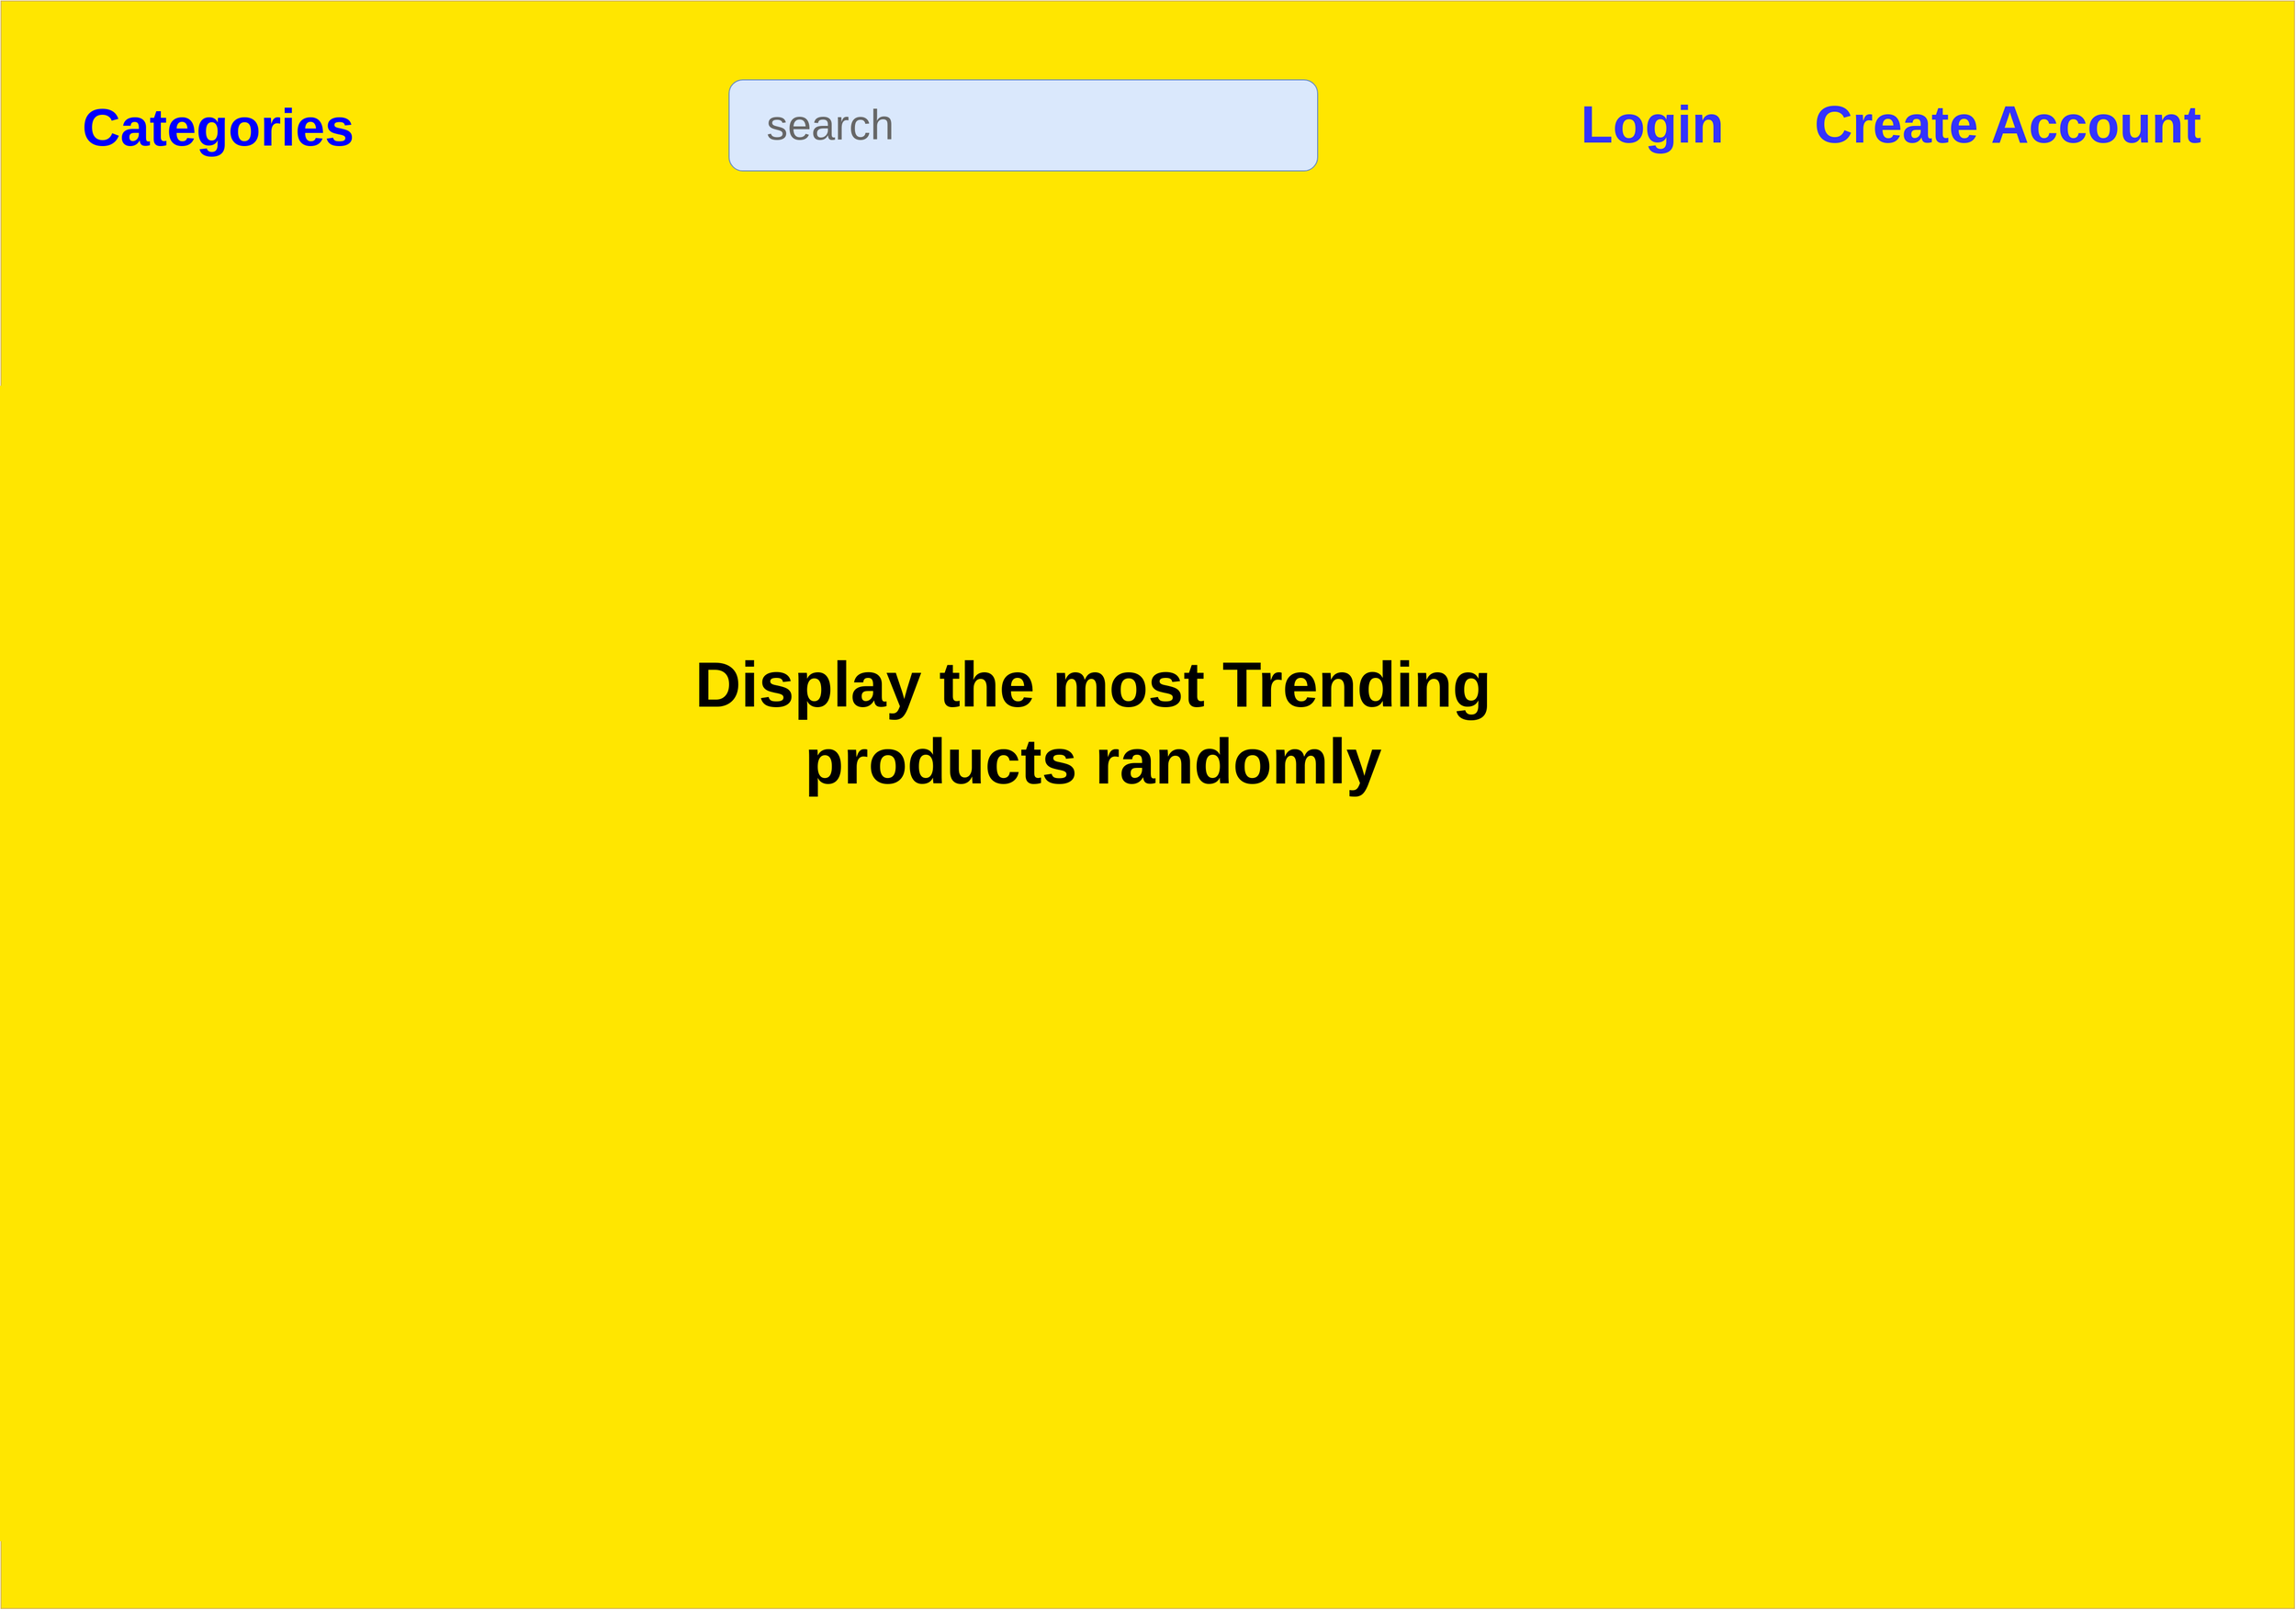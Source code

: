 <mxfile version="24.7.6" pages="6">
  <diagram name="Main Interface" id="EbF2326kZMwRx8eMUAS_">
    <mxGraphModel dx="2570" dy="1687" grid="1" gridSize="6" guides="1" tooltips="1" connect="1" arrows="1" fold="1" page="1" pageScale="1" pageWidth="2336" pageHeight="1654" background="none" math="0" shadow="0">
      <root>
        <mxCell id="0" />
        <mxCell id="1" parent="0" />
        <mxCell id="XUUatiIXPWmPjCgq8tIr-1" value="" style="rounded=0;whiteSpace=wrap;html=1;fillColor=#FFE600;strokeColor=#d6b656;" vertex="1" parent="1">
          <mxGeometry x="36" y="24" width="2268" height="1590" as="geometry" />
        </mxCell>
        <UserObject label="&lt;font style=&quot;font-size: 52px;&quot;&gt;&lt;b&gt;&lt;font color=&quot;#0000ff&quot;&gt;Categories&lt;/font&gt;&amp;nbsp;&lt;/b&gt;&lt;/font&gt;" link="data:page/id,dKbsvRLaDiI6NOuDRI-P" id="xzuJ9RJnWOzTokdqVB3_-2">
          <mxCell style="text;html=1;align=center;verticalAlign=middle;whiteSpace=wrap;rounded=0;" vertex="1" parent="1">
            <mxGeometry x="93" y="74" width="330" height="150" as="geometry" />
          </mxCell>
        </UserObject>
        <mxCell id="xzuJ9RJnWOzTokdqVB3_-3" value="&lt;font style=&quot;font-size: 63px;&quot;&gt;&lt;b&gt;Display the most Trending products randomly&lt;/b&gt;&lt;/font&gt;" style="text;html=1;align=center;verticalAlign=middle;whiteSpace=wrap;rounded=0;" vertex="1" parent="1">
          <mxGeometry x="696" y="612" width="840" height="252" as="geometry" />
        </mxCell>
        <UserObject label="&lt;span style=&quot;font-size: 52px;&quot;&gt;&lt;b&gt;&lt;font color=&quot;#3333ff&quot;&gt;Login&lt;span style=&quot;white-space: pre;&quot;&gt;&#x9;&lt;/span&gt;Create Account&lt;/font&gt;&lt;/b&gt;&lt;/span&gt;" link="data:page/id,59rd_4bV0ZtgQvLaxmSP" id="xzuJ9RJnWOzTokdqVB3_-4">
          <mxCell style="text;html=1;align=center;verticalAlign=middle;whiteSpace=wrap;rounded=0;" vertex="1" parent="1">
            <mxGeometry x="1542" y="60" width="726" height="172" as="geometry" />
          </mxCell>
        </UserObject>
        <UserObject label="&lt;font color=&quot;#666666&quot; style=&quot;font-size: 42px;&quot;&gt;&amp;nbsp; &amp;nbsp;search&lt;/font&gt;" link="data:page/id,WPZn62eoKK8UrivS1Dtk" id="6lLXzWwEAh-M-BNG1uh3-1">
          <mxCell style="rounded=1;whiteSpace=wrap;html=1;align=left;fillColor=#dae8fc;strokeColor=#6c8ebf;" vertex="1" parent="1">
            <mxGeometry x="756" y="102" width="582" height="90" as="geometry" />
          </mxCell>
        </UserObject>
      </root>
    </mxGraphModel>
  </diagram>
  <diagram id="dKbsvRLaDiI6NOuDRI-P" name="Categories dialog">
    <mxGraphModel dx="1101" dy="723" grid="1" gridSize="10" guides="1" tooltips="1" connect="1" arrows="1" fold="1" page="1" pageScale="1" pageWidth="827" pageHeight="583" background="#D5E8D4" math="0" shadow="0">
      <root>
        <mxCell id="0" />
        <mxCell id="1" parent="0" />
        <UserObject label="&lt;h1 style=&quot;margin-top: 0px;&quot;&gt;&lt;u&gt;Categories to search in:&lt;/u&gt;&lt;/h1&gt;&lt;div&gt;&lt;u&gt;&lt;br&gt;&lt;/u&gt;&lt;/div&gt;&lt;p style=&quot;font-size: 18px;&quot;&gt;&lt;font color=&quot;#0000ff&quot; style=&quot;font-size: 18px;&quot;&gt;&lt;b&gt;Fresh &amp;amp; Frozen Food&lt;/b&gt;&lt;/font&gt;&lt;/p&gt;&lt;p style=&quot;font-size: 18px;&quot;&gt;&lt;font color=&quot;#0000ff&quot; style=&quot;font-size: 18px;&quot;&gt;&lt;b&gt;Fruits &amp;amp; Vegetables&lt;/b&gt;&lt;/font&gt;&lt;/p&gt;&lt;p style=&quot;font-size: 18px;&quot;&gt;&lt;font color=&quot;#0000ff&quot; style=&quot;font-size: 18px;&quot;&gt;&lt;b&gt;Bakery&lt;/b&gt;&lt;/font&gt;&lt;/p&gt;&lt;p style=&quot;font-size: 18px;&quot;&gt;&lt;font color=&quot;#0000ff&quot; style=&quot;font-size: 18px;&quot;&gt;&lt;b&gt;Pet Supplies&lt;/b&gt;&lt;/font&gt;&lt;/p&gt;&lt;p style=&quot;font-size: 18px;&quot;&gt;&lt;font color=&quot;#0000ff&quot; style=&quot;font-size: 18px;&quot;&gt;&lt;b&gt;Electronics &amp;amp; Appliances (Smartphones, Laptops, Wearables, ...........)&lt;/b&gt;&lt;/font&gt;&lt;/p&gt;&lt;p style=&quot;font-size: 18px;&quot;&gt;&lt;font color=&quot;#0000ff&quot; style=&quot;font-size: 18px;&quot;&gt;&lt;b&gt;Toys&lt;br&gt;Home Supplies&lt;/b&gt;&lt;/font&gt;&lt;/p&gt;&lt;p style=&quot;font-size: 18px;&quot;&gt;&lt;font color=&quot;#0000ff&quot; style=&quot;font-size: 18px;&quot;&gt;&lt;b&gt;Health &amp;amp; Self Care&lt;/b&gt;&lt;/font&gt;&lt;/p&gt;&lt;p style=&quot;font-size: 18px;&quot;&gt;&lt;font color=&quot;#0000ff&quot; style=&quot;font-size: 18px;&quot;&gt;&lt;b&gt;Accessories&lt;/b&gt;&lt;/font&gt;&lt;/p&gt;&lt;p style=&quot;font-size: 18px;&quot;&gt;&lt;font color=&quot;#0000ff&quot; style=&quot;font-size: 18px;&quot;&gt;&lt;b&gt;Others&lt;/b&gt;&lt;/font&gt;&lt;/p&gt;" link="data:page/id,WPZn62eoKK8UrivS1Dtk" id="-Ppr0EqFzanmULK4oDfG-3">
          <mxCell style="text;html=1;whiteSpace=wrap;overflow=hidden;rounded=0;align=center;" vertex="1" parent="1">
            <mxGeometry x="90" y="30" width="650" height="460" as="geometry" />
          </mxCell>
        </UserObject>
        <mxCell id="_VyvChreIAl1zk_a2Ed4-1" value="&lt;b&gt;&lt;font color=&quot;#994c00&quot; style=&quot;font-size: 13px;&quot;&gt;Note: for each Category , display the items in this category ordered by the most selling products (or ordered by user)&lt;/font&gt;&lt;/b&gt;" style="text;html=1;align=center;verticalAlign=middle;whiteSpace=wrap;rounded=0;" vertex="1" parent="1">
          <mxGeometry x="20" y="500" width="760" height="60" as="geometry" />
        </mxCell>
      </root>
    </mxGraphModel>
  </diagram>
  <diagram id="59rd_4bV0ZtgQvLaxmSP" name="Login dialog">
    <mxGraphModel dx="532" dy="349" grid="1" gridSize="6" guides="1" tooltips="1" connect="1" arrows="1" fold="1" page="1" pageScale="1" pageWidth="400" pageHeight="420" background="#D4E1F5" math="0" shadow="0">
      <root>
        <mxCell id="0" />
        <mxCell id="1" parent="0" />
        <mxCell id="x1iLHMzqx-KYeWFBfRGT-2" value="" style="rounded=1;whiteSpace=wrap;html=1;" vertex="1" parent="1">
          <mxGeometry x="110" y="168" width="180" height="24" as="geometry" />
        </mxCell>
        <mxCell id="x1iLHMzqx-KYeWFBfRGT-3" value="" style="rounded=1;whiteSpace=wrap;html=1;" vertex="1" parent="1">
          <mxGeometry x="110" y="210" width="180" height="24" as="geometry" />
        </mxCell>
        <mxCell id="rf-HVW4D9Cupzn0DavtZ-1" value="&lt;font color=&quot;#808080&quot; style=&quot;font-size: 11px;&quot;&gt;Enter Username&amp;nbsp;&lt;/font&gt;" style="text;html=1;align=center;verticalAlign=middle;whiteSpace=wrap;rounded=0;" vertex="1" parent="1">
          <mxGeometry x="126" y="168" width="144" height="24" as="geometry" />
        </mxCell>
        <mxCell id="rf-HVW4D9Cupzn0DavtZ-2" value="&lt;font color=&quot;#666666&quot; style=&quot;font-size: 11px;&quot;&gt;Enter Password&amp;nbsp;&lt;/font&gt;" style="text;html=1;align=center;verticalAlign=middle;whiteSpace=wrap;rounded=0;" vertex="1" parent="1">
          <mxGeometry x="128" y="210" width="144" height="24" as="geometry" />
        </mxCell>
        <mxCell id="rf-HVW4D9Cupzn0DavtZ-3" value="&lt;b&gt;Login or create account page&lt;/b&gt;" style="text;html=1;align=center;verticalAlign=middle;whiteSpace=wrap;rounded=0;" vertex="1" parent="1">
          <mxGeometry x="128" y="60" width="150" height="48" as="geometry" />
        </mxCell>
        <UserObject label="&lt;span style=&quot;color: rgb(0, 0, 255);&quot;&gt;Submit&lt;/span&gt;" id="rf-HVW4D9Cupzn0DavtZ-4">
          <mxCell style="rounded=1;whiteSpace=wrap;html=1;" vertex="1" parent="1">
            <mxGeometry x="173" y="282" width="54" height="24" as="geometry" />
          </mxCell>
        </UserObject>
      </root>
    </mxGraphModel>
  </diagram>
  <diagram id="WPZn62eoKK8UrivS1Dtk" name="Items Display">
    <mxGraphModel dx="1542" dy="1012" grid="1" gridSize="6" guides="1" tooltips="1" connect="1" arrows="1" fold="1" page="1" pageScale="1" pageWidth="1169" pageHeight="827" background="#FFF4C3" math="0" shadow="0">
      <root>
        <mxCell id="0" />
        <mxCell id="1" parent="0" />
        <mxCell id="tSSSgCkePqcqIxtd7b1e-1" value="Filter by&amp;nbsp;" style="rounded=0;whiteSpace=wrap;html=1;" vertex="1" parent="1">
          <mxGeometry x="24" y="12" width="1128" height="84" as="geometry" />
        </mxCell>
      </root>
    </mxGraphModel>
  </diagram>
  <diagram id="pFgOeBAD-N0XeRKWl_8A" name="Specific Item Display">
    <mxGraphModel dx="907" dy="595" grid="1" gridSize="6" guides="1" tooltips="1" connect="1" arrows="1" fold="1" page="1" pageScale="1" pageWidth="827" pageHeight="583" background="#D4E1F5" math="0" shadow="0">
      <root>
        <mxCell id="0" />
        <mxCell id="1" parent="0" />
        <mxCell id="TpgmQ5fFr3FhhFVrTgOk-1" value="&lt;font color=&quot;#ffffff&quot; style=&quot;font-size: 42px;&quot;&gt;&lt;b&gt;Image&lt;/b&gt;&lt;/font&gt;" style="rounded=0;whiteSpace=wrap;html=1;fillColor=#d80073;strokeColor=#A50040;fontColor=#ffffff;" vertex="1" parent="1">
          <mxGeometry x="41" y="20" width="228" height="252" as="geometry" />
        </mxCell>
        <mxCell id="TpgmQ5fFr3FhhFVrTgOk-2" value="&lt;font style=&quot;font-size: 35px;&quot;&gt;&lt;b style=&quot;&quot;&gt;Name&lt;/b&gt;&lt;/font&gt;&lt;div style=&quot;font-size: 35px;&quot;&gt;&lt;font style=&quot;font-size: 35px;&quot;&gt;&lt;b style=&quot;&quot;&gt;Price&lt;span style=&quot;white-space: pre;&quot;&gt;&#x9;&lt;span style=&quot;white-space: pre;&quot;&gt;&#x9;&lt;/span&gt;&lt;/span&gt;EGP&lt;/b&gt;&lt;/font&gt;&lt;/div&gt;&lt;div style=&quot;font-size: 35px;&quot;&gt;&lt;b&gt;&lt;font style=&quot;font-size: 35px;&quot;&gt;Company&lt;/font&gt;&lt;/b&gt;&lt;/div&gt;&lt;div style=&quot;font-size: 35px;&quot;&gt;&lt;b&gt;&lt;font style=&quot;font-size: 35px;&quot;&gt;Discount&lt;/font&gt;&lt;/b&gt;&lt;/div&gt;&lt;div style=&quot;font-size: 35px;&quot;&gt;&lt;b style=&quot;&quot;&gt;&lt;font style=&quot;font-size: 35px;&quot;&gt;Available remaining&amp;nbsp;&lt;/font&gt;&lt;/b&gt;&lt;/div&gt;" style="text;html=1;align=left;verticalAlign=middle;whiteSpace=wrap;rounded=0;" vertex="1" parent="1">
          <mxGeometry x="288" y="20" width="474" height="244" as="geometry" />
        </mxCell>
        <mxCell id="TpgmQ5fFr3FhhFVrTgOk-3" value="&lt;font size=&quot;1&quot; style=&quot;&quot;&gt;&lt;b style=&quot;font-size: 40px;&quot;&gt;Description&lt;/b&gt;&lt;/font&gt;" style="rounded=0;whiteSpace=wrap;html=1;fillColor=#dae8fc;strokeColor=#6c8ebf;" vertex="1" parent="1">
          <mxGeometry x="42" y="360" width="738" height="204" as="geometry" />
        </mxCell>
        <mxCell id="TpgmQ5fFr3FhhFVrTgOk-4" value="&lt;font size=&quot;1&quot; style=&quot;&quot;&gt;&lt;b style=&quot;font-size: 30px;&quot;&gt;Rate&lt;/b&gt;&lt;/font&gt;" style="text;html=1;align=center;verticalAlign=middle;whiteSpace=wrap;rounded=0;" vertex="1" parent="1">
          <mxGeometry x="86" y="272" width="142" height="58" as="geometry" />
        </mxCell>
      </root>
    </mxGraphModel>
  </diagram>
  <diagram id="BgCEZD6uOb7x0Q_nauwx" name="User Profile">
    <mxGraphModel dx="907" dy="595" grid="1" gridSize="6" guides="1" tooltips="1" connect="1" arrows="1" fold="1" page="1" pageScale="1" pageWidth="583" pageHeight="827" background="#FFF4C3" math="0" shadow="0">
      <root>
        <mxCell id="0" />
        <mxCell id="1" parent="0" />
        <mxCell id="rttZavr03ZK6qaGmpAeC-1" value="&lt;font style=&quot;font-size: 30px;&quot;&gt;Name (Username)&lt;/font&gt;" style="text;html=1;align=center;verticalAlign=middle;whiteSpace=wrap;rounded=0;" vertex="1" parent="1">
          <mxGeometry y="24" width="282" height="54" as="geometry" />
        </mxCell>
      </root>
    </mxGraphModel>
  </diagram>
</mxfile>

